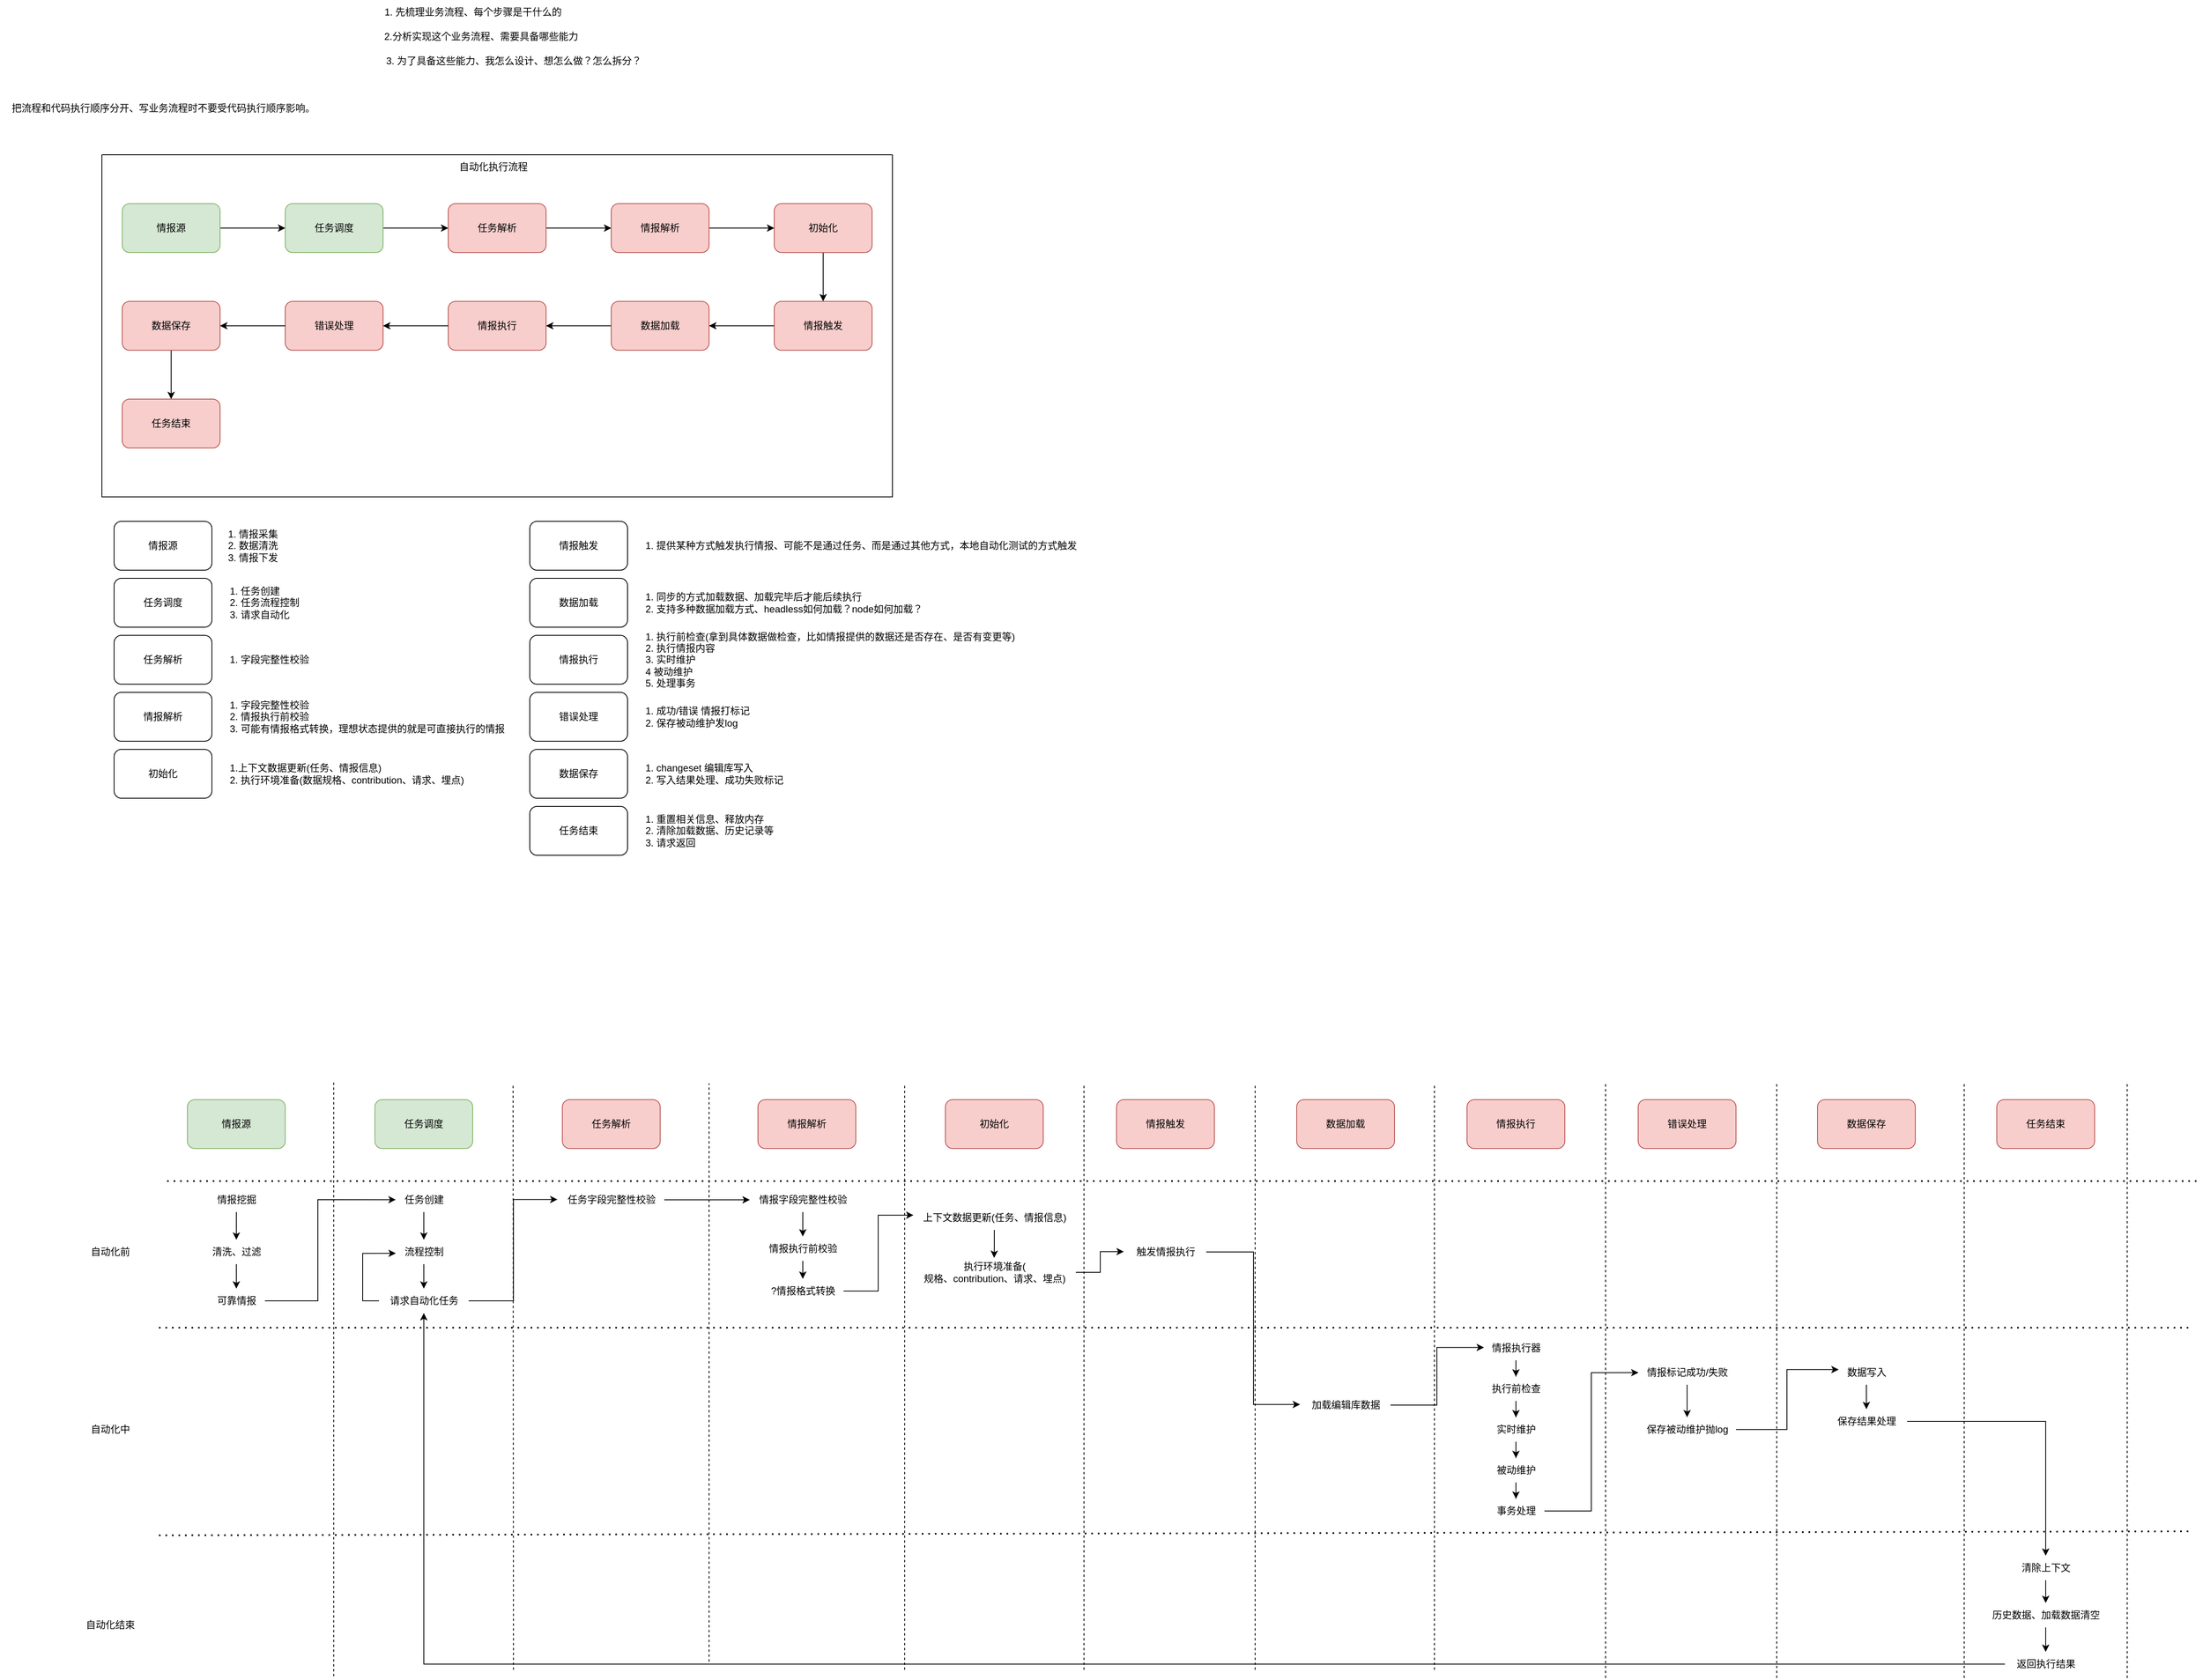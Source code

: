 <mxfile version="22.0.4" type="github">
  <diagram name="第 1 页" id="0fz7lVgja0e8gA1UaTwW">
    <mxGraphModel dx="2309" dy="1632" grid="1" gridSize="10" guides="1" tooltips="1" connect="1" arrows="1" fold="1" page="0" pageScale="1" pageWidth="1169" pageHeight="827" background="none" math="0" shadow="0">
      <root>
        <mxCell id="0" />
        <mxCell id="1" parent="0" />
        <mxCell id="rrPpUQ1Ko49chvr30mVs-29" value="" style="swimlane;startSize=0;" parent="1" vertex="1">
          <mxGeometry x="-285" y="-320" width="970" height="420" as="geometry" />
        </mxCell>
        <mxCell id="rrPpUQ1Ko49chvr30mVs-30" value="自动化执行流程" style="text;html=1;align=center;verticalAlign=middle;resizable=0;points=[];autosize=1;strokeColor=none;fillColor=none;" parent="rrPpUQ1Ko49chvr30mVs-29" vertex="1">
          <mxGeometry x="425" width="110" height="30" as="geometry" />
        </mxCell>
        <mxCell id="rrPpUQ1Ko49chvr30mVs-151" style="edgeStyle=orthogonalEdgeStyle;rounded=0;orthogonalLoop=1;jettySize=auto;html=1;entryX=0.5;entryY=0;entryDx=0;entryDy=0;" parent="rrPpUQ1Ko49chvr30mVs-29" source="rrPpUQ1Ko49chvr30mVs-23" target="rrPpUQ1Ko49chvr30mVs-25" edge="1">
          <mxGeometry relative="1" as="geometry" />
        </mxCell>
        <mxCell id="rrPpUQ1Ko49chvr30mVs-23" value="数据保存" style="rounded=1;whiteSpace=wrap;html=1;fillColor=#f8cecc;strokeColor=#b85450;" parent="rrPpUQ1Ko49chvr30mVs-29" vertex="1">
          <mxGeometry x="25" y="180" width="120" height="60" as="geometry" />
        </mxCell>
        <mxCell id="rrPpUQ1Ko49chvr30mVs-19" value="情报执行" style="rounded=1;whiteSpace=wrap;html=1;fillColor=#f8cecc;strokeColor=#b85450;" parent="rrPpUQ1Ko49chvr30mVs-29" vertex="1">
          <mxGeometry x="425" y="180" width="120" height="60" as="geometry" />
        </mxCell>
        <mxCell id="rrPpUQ1Ko49chvr30mVs-21" value="错误处理" style="rounded=1;whiteSpace=wrap;html=1;fillColor=#f8cecc;strokeColor=#b85450;" parent="rrPpUQ1Ko49chvr30mVs-29" vertex="1">
          <mxGeometry x="225" y="180" width="120" height="60" as="geometry" />
        </mxCell>
        <mxCell id="rrPpUQ1Ko49chvr30mVs-22" value="" style="edgeStyle=orthogonalEdgeStyle;rounded=0;orthogonalLoop=1;jettySize=auto;html=1;" parent="rrPpUQ1Ko49chvr30mVs-29" source="rrPpUQ1Ko49chvr30mVs-19" target="rrPpUQ1Ko49chvr30mVs-21" edge="1">
          <mxGeometry relative="1" as="geometry" />
        </mxCell>
        <mxCell id="rrPpUQ1Ko49chvr30mVs-24" value="" style="edgeStyle=orthogonalEdgeStyle;rounded=0;orthogonalLoop=1;jettySize=auto;html=1;" parent="rrPpUQ1Ko49chvr30mVs-29" source="rrPpUQ1Ko49chvr30mVs-21" target="rrPpUQ1Ko49chvr30mVs-23" edge="1">
          <mxGeometry relative="1" as="geometry" />
        </mxCell>
        <mxCell id="rrPpUQ1Ko49chvr30mVs-38" style="edgeStyle=orthogonalEdgeStyle;rounded=0;orthogonalLoop=1;jettySize=auto;html=1;" parent="rrPpUQ1Ko49chvr30mVs-29" source="rrPpUQ1Ko49chvr30mVs-36" target="rrPpUQ1Ko49chvr30mVs-19" edge="1">
          <mxGeometry relative="1" as="geometry" />
        </mxCell>
        <mxCell id="rrPpUQ1Ko49chvr30mVs-36" value="数据加载" style="rounded=1;whiteSpace=wrap;html=1;fillColor=#f8cecc;strokeColor=#b85450;" parent="rrPpUQ1Ko49chvr30mVs-29" vertex="1">
          <mxGeometry x="625" y="180" width="120" height="60" as="geometry" />
        </mxCell>
        <mxCell id="rrPpUQ1Ko49chvr30mVs-25" value="任务结束" style="rounded=1;whiteSpace=wrap;html=1;fillColor=#f8cecc;strokeColor=#b85450;" parent="rrPpUQ1Ko49chvr30mVs-29" vertex="1">
          <mxGeometry x="25" y="300" width="120" height="60" as="geometry" />
        </mxCell>
        <mxCell id="rrPpUQ1Ko49chvr30mVs-1" value="" style="endArrow=none;dashed=1;html=1;dashPattern=1 3;strokeWidth=2;rounded=0;" parent="1" edge="1">
          <mxGeometry width="50" height="50" relative="1" as="geometry">
            <mxPoint x="-205" y="940" as="sourcePoint" />
            <mxPoint x="2290" y="940" as="targetPoint" />
          </mxGeometry>
        </mxCell>
        <mxCell id="rrPpUQ1Ko49chvr30mVs-2" value="" style="endArrow=none;dashed=1;html=1;dashPattern=1 3;strokeWidth=2;rounded=0;" parent="1" edge="1">
          <mxGeometry width="50" height="50" relative="1" as="geometry">
            <mxPoint x="-215" y="1120" as="sourcePoint" />
            <mxPoint x="2280" y="1120" as="targetPoint" />
          </mxGeometry>
        </mxCell>
        <mxCell id="rrPpUQ1Ko49chvr30mVs-4" value="自动化前" style="text;html=1;align=center;verticalAlign=middle;resizable=0;points=[];autosize=1;strokeColor=none;fillColor=none;" parent="1" vertex="1">
          <mxGeometry x="-310" y="1012" width="70" height="30" as="geometry" />
        </mxCell>
        <mxCell id="rrPpUQ1Ko49chvr30mVs-5" value="自动化中" style="text;html=1;align=center;verticalAlign=middle;resizable=0;points=[];autosize=1;strokeColor=none;fillColor=none;" parent="1" vertex="1">
          <mxGeometry x="-310" y="1230" width="70" height="30" as="geometry" />
        </mxCell>
        <mxCell id="rrPpUQ1Ko49chvr30mVs-6" value="自动化结束" style="text;html=1;align=center;verticalAlign=middle;resizable=0;points=[];autosize=1;strokeColor=none;fillColor=none;" parent="1" vertex="1">
          <mxGeometry x="-315" y="1470" width="80" height="30" as="geometry" />
        </mxCell>
        <mxCell id="rrPpUQ1Ko49chvr30mVs-7" value="任务调度" style="rounded=1;whiteSpace=wrap;html=1;fillColor=#d5e8d4;strokeColor=#82b366;" parent="1" vertex="1">
          <mxGeometry x="50" y="840" width="120" height="60" as="geometry" />
        </mxCell>
        <mxCell id="rrPpUQ1Ko49chvr30mVs-10" value="" style="edgeStyle=orthogonalEdgeStyle;rounded=0;orthogonalLoop=1;jettySize=auto;html=1;" parent="1" source="rrPpUQ1Ko49chvr30mVs-8" target="rrPpUQ1Ko49chvr30mVs-9" edge="1">
          <mxGeometry relative="1" as="geometry" />
        </mxCell>
        <mxCell id="rrPpUQ1Ko49chvr30mVs-8" value="任务调度" style="rounded=1;whiteSpace=wrap;html=1;fillColor=#d5e8d4;strokeColor=#82b366;" parent="1" vertex="1">
          <mxGeometry x="-60" y="-260" width="120" height="60" as="geometry" />
        </mxCell>
        <mxCell id="rrPpUQ1Ko49chvr30mVs-14" value="" style="edgeStyle=orthogonalEdgeStyle;rounded=0;orthogonalLoop=1;jettySize=auto;html=1;" parent="1" source="rrPpUQ1Ko49chvr30mVs-9" target="rrPpUQ1Ko49chvr30mVs-13" edge="1">
          <mxGeometry relative="1" as="geometry" />
        </mxCell>
        <mxCell id="rrPpUQ1Ko49chvr30mVs-9" value="任务解析" style="rounded=1;whiteSpace=wrap;html=1;noLabel=0;fillColor=#f8cecc;strokeColor=#b85450;" parent="1" vertex="1">
          <mxGeometry x="140" y="-260" width="120" height="60" as="geometry" />
        </mxCell>
        <mxCell id="rrPpUQ1Ko49chvr30mVs-12" style="edgeStyle=orthogonalEdgeStyle;rounded=0;orthogonalLoop=1;jettySize=auto;html=1;" parent="1" source="rrPpUQ1Ko49chvr30mVs-11" target="rrPpUQ1Ko49chvr30mVs-8" edge="1">
          <mxGeometry relative="1" as="geometry" />
        </mxCell>
        <mxCell id="rrPpUQ1Ko49chvr30mVs-11" value="情报源" style="rounded=1;whiteSpace=wrap;html=1;fillColor=#d5e8d4;strokeColor=#82b366;" parent="1" vertex="1">
          <mxGeometry x="-260" y="-260" width="120" height="60" as="geometry" />
        </mxCell>
        <mxCell id="rrPpUQ1Ko49chvr30mVs-16" value="" style="edgeStyle=orthogonalEdgeStyle;rounded=0;orthogonalLoop=1;jettySize=auto;html=1;" parent="1" source="rrPpUQ1Ko49chvr30mVs-13" target="rrPpUQ1Ko49chvr30mVs-15" edge="1">
          <mxGeometry relative="1" as="geometry" />
        </mxCell>
        <mxCell id="rrPpUQ1Ko49chvr30mVs-13" value="情报解析" style="rounded=1;whiteSpace=wrap;html=1;fillColor=#f8cecc;strokeColor=#b85450;" parent="1" vertex="1">
          <mxGeometry x="340" y="-260" width="120" height="60" as="geometry" />
        </mxCell>
        <mxCell id="rrPpUQ1Ko49chvr30mVs-18" value="" style="edgeStyle=orthogonalEdgeStyle;rounded=0;orthogonalLoop=1;jettySize=auto;html=1;" parent="1" source="rrPpUQ1Ko49chvr30mVs-15" target="rrPpUQ1Ko49chvr30mVs-17" edge="1">
          <mxGeometry relative="1" as="geometry" />
        </mxCell>
        <mxCell id="rrPpUQ1Ko49chvr30mVs-15" value="初始化" style="rounded=1;whiteSpace=wrap;html=1;fillColor=#f8cecc;strokeColor=#b85450;" parent="1" vertex="1">
          <mxGeometry x="540" y="-260" width="120" height="60" as="geometry" />
        </mxCell>
        <mxCell id="rrPpUQ1Ko49chvr30mVs-37" style="edgeStyle=orthogonalEdgeStyle;rounded=0;orthogonalLoop=1;jettySize=auto;html=1;entryX=1;entryY=0.5;entryDx=0;entryDy=0;" parent="1" source="rrPpUQ1Ko49chvr30mVs-17" target="rrPpUQ1Ko49chvr30mVs-36" edge="1">
          <mxGeometry relative="1" as="geometry" />
        </mxCell>
        <mxCell id="rrPpUQ1Ko49chvr30mVs-17" value="情报触发" style="rounded=1;whiteSpace=wrap;html=1;fillColor=#f8cecc;strokeColor=#b85450;" parent="1" vertex="1">
          <mxGeometry x="540" y="-140" width="120" height="60" as="geometry" />
        </mxCell>
        <mxCell id="rrPpUQ1Ko49chvr30mVs-31" value="1. 先梳理业务流程、每个步骤是干什么的" style="text;html=1;align=center;verticalAlign=middle;resizable=0;points=[];autosize=1;strokeColor=none;fillColor=none;" parent="1" vertex="1">
          <mxGeometry x="50" y="-510" width="240" height="30" as="geometry" />
        </mxCell>
        <mxCell id="rrPpUQ1Ko49chvr30mVs-32" value="2.分析实现这个业务流程、需要具备哪些能力" style="text;html=1;align=center;verticalAlign=middle;resizable=0;points=[];autosize=1;strokeColor=none;fillColor=none;" parent="1" vertex="1">
          <mxGeometry x="50" y="-480" width="260" height="30" as="geometry" />
        </mxCell>
        <mxCell id="rrPpUQ1Ko49chvr30mVs-33" value="3. 为了具备这些能力、我怎么设计、想怎么做？怎么拆分？" style="text;html=1;align=center;verticalAlign=middle;resizable=0;points=[];autosize=1;strokeColor=none;fillColor=none;" parent="1" vertex="1">
          <mxGeometry x="50" y="-450" width="340" height="30" as="geometry" />
        </mxCell>
        <mxCell id="rrPpUQ1Ko49chvr30mVs-34" value="把流程和代码执行顺序分开、写业务流程时不要受代码执行顺序影响。" style="text;html=1;align=center;verticalAlign=middle;resizable=0;points=[];autosize=1;strokeColor=none;fillColor=none;" parent="1" vertex="1">
          <mxGeometry x="-410" y="-392" width="400" height="30" as="geometry" />
        </mxCell>
        <mxCell id="rrPpUQ1Ko49chvr30mVs-41" value="情报源" style="rounded=1;whiteSpace=wrap;html=1;" parent="1" vertex="1">
          <mxGeometry x="-270" y="130" width="120" height="60" as="geometry" />
        </mxCell>
        <mxCell id="rrPpUQ1Ko49chvr30mVs-42" value="1. 情报采集&lt;br&gt;&lt;div style=&quot;text-align: left;&quot;&gt;&lt;span style=&quot;background-color: initial;&quot;&gt;2. 数据清洗&lt;/span&gt;&lt;/div&gt;&lt;div style=&quot;text-align: left;&quot;&gt;&lt;span style=&quot;background-color: initial;&quot;&gt;3. 情报下发&lt;/span&gt;&lt;/div&gt;" style="text;html=1;align=center;verticalAlign=middle;resizable=0;points=[];autosize=1;strokeColor=none;fillColor=none;" parent="1" vertex="1">
          <mxGeometry x="-140" y="130" width="80" height="60" as="geometry" />
        </mxCell>
        <mxCell id="rrPpUQ1Ko49chvr30mVs-44" value="任务调度" style="rounded=1;whiteSpace=wrap;html=1;" parent="1" vertex="1">
          <mxGeometry x="-270" y="200" width="120" height="60" as="geometry" />
        </mxCell>
        <mxCell id="rrPpUQ1Ko49chvr30mVs-45" value="1. 任务创建&lt;br&gt;2. 任务流程控制&lt;br&gt;3. 请求自动化&amp;nbsp;" style="text;html=1;align=left;verticalAlign=middle;resizable=0;points=[];autosize=1;strokeColor=none;fillColor=none;" parent="1" vertex="1">
          <mxGeometry x="-130" y="200" width="110" height="60" as="geometry" />
        </mxCell>
        <mxCell id="rrPpUQ1Ko49chvr30mVs-46" value="任务解析" style="rounded=1;whiteSpace=wrap;html=1;" parent="1" vertex="1">
          <mxGeometry x="-270" y="270" width="120" height="60" as="geometry" />
        </mxCell>
        <mxCell id="rrPpUQ1Ko49chvr30mVs-47" value="1. 字段完整性校验" style="text;html=1;align=left;verticalAlign=middle;resizable=0;points=[];autosize=1;strokeColor=none;fillColor=none;" parent="1" vertex="1">
          <mxGeometry x="-130" y="285" width="120" height="30" as="geometry" />
        </mxCell>
        <mxCell id="rrPpUQ1Ko49chvr30mVs-48" value="情报解析" style="rounded=1;whiteSpace=wrap;html=1;" parent="1" vertex="1">
          <mxGeometry x="-270" y="340" width="120" height="60" as="geometry" />
        </mxCell>
        <mxCell id="rrPpUQ1Ko49chvr30mVs-49" value="1. 字段完整性校验&lt;br&gt;2. 情报执行前校验&lt;br&gt;3. 可能有情报格式转换，理想状态提供的就是可直接执行的情报" style="text;html=1;align=left;verticalAlign=middle;resizable=0;points=[];autosize=1;strokeColor=none;fillColor=none;" parent="1" vertex="1">
          <mxGeometry x="-130" y="340" width="360" height="60" as="geometry" />
        </mxCell>
        <mxCell id="rrPpUQ1Ko49chvr30mVs-50" value="初始化" style="rounded=1;whiteSpace=wrap;html=1;" parent="1" vertex="1">
          <mxGeometry x="-270" y="410" width="120" height="60" as="geometry" />
        </mxCell>
        <mxCell id="rrPpUQ1Ko49chvr30mVs-51" value="1.上下文数据更新(任务、情报信息)&lt;br&gt;2. 执行环境准备(数据规格、contribution、请求、埋点)" style="text;html=1;align=left;verticalAlign=middle;resizable=0;points=[];autosize=1;strokeColor=none;fillColor=none;" parent="1" vertex="1">
          <mxGeometry x="-130" y="420" width="310" height="40" as="geometry" />
        </mxCell>
        <mxCell id="rrPpUQ1Ko49chvr30mVs-52" value="情报触发" style="rounded=1;whiteSpace=wrap;html=1;" parent="1" vertex="1">
          <mxGeometry x="240" y="130" width="120" height="60" as="geometry" />
        </mxCell>
        <mxCell id="rrPpUQ1Ko49chvr30mVs-53" value="1. 提供某种方式触发执行情报、可能不是通过任务、而是通过其他方式，本地自动化测试的方式触发" style="text;html=1;align=left;verticalAlign=middle;resizable=0;points=[];autosize=1;strokeColor=none;fillColor=none;" parent="1" vertex="1">
          <mxGeometry x="380" y="145" width="550" height="30" as="geometry" />
        </mxCell>
        <mxCell id="rrPpUQ1Ko49chvr30mVs-54" value="数据加载" style="rounded=1;whiteSpace=wrap;html=1;" parent="1" vertex="1">
          <mxGeometry x="240" y="200" width="120" height="60" as="geometry" />
        </mxCell>
        <mxCell id="rrPpUQ1Ko49chvr30mVs-55" value="1. 同步的方式加载数据、加载完毕后才能后续执行&lt;br&gt;2. 支持多种数据加载方式、headless如何加载？node如何加载？" style="text;html=1;align=left;verticalAlign=middle;resizable=0;points=[];autosize=1;strokeColor=none;fillColor=none;" parent="1" vertex="1">
          <mxGeometry x="380" y="210" width="360" height="40" as="geometry" />
        </mxCell>
        <mxCell id="rrPpUQ1Ko49chvr30mVs-56" value="情报执行" style="rounded=1;whiteSpace=wrap;html=1;" parent="1" vertex="1">
          <mxGeometry x="240" y="270" width="120" height="60" as="geometry" />
        </mxCell>
        <mxCell id="rrPpUQ1Ko49chvr30mVs-57" value="1. 执行前检查(拿到具体数据做检查，比如情报提供的数据还是否存在、是否有变更等)&lt;br&gt;2. 执行情报内容&lt;br&gt;3. 实时维护&lt;br&gt;4 被动维护&lt;br&gt;5. 处理事务" style="text;html=1;align=left;verticalAlign=middle;resizable=0;points=[];autosize=1;strokeColor=none;fillColor=none;" parent="1" vertex="1">
          <mxGeometry x="380" y="255" width="480" height="90" as="geometry" />
        </mxCell>
        <mxCell id="rrPpUQ1Ko49chvr30mVs-58" value="错误处理" style="rounded=1;whiteSpace=wrap;html=1;" parent="1" vertex="1">
          <mxGeometry x="240" y="340" width="120" height="60" as="geometry" />
        </mxCell>
        <mxCell id="rrPpUQ1Ko49chvr30mVs-59" value="1. 成功/错误 情报打标记&lt;br&gt;2. 保存被动维护发log" style="text;html=1;align=left;verticalAlign=middle;resizable=0;points=[];autosize=1;strokeColor=none;fillColor=none;" parent="1" vertex="1">
          <mxGeometry x="380" y="350" width="150" height="40" as="geometry" />
        </mxCell>
        <mxCell id="rrPpUQ1Ko49chvr30mVs-60" value="数据保存" style="rounded=1;whiteSpace=wrap;html=1;" parent="1" vertex="1">
          <mxGeometry x="240" y="410" width="120" height="60" as="geometry" />
        </mxCell>
        <mxCell id="rrPpUQ1Ko49chvr30mVs-61" value="1. changeset 编辑库写入&lt;br&gt;2. 写入结果处理、成功失败标记" style="text;html=1;align=left;verticalAlign=middle;resizable=0;points=[];autosize=1;strokeColor=none;fillColor=none;" parent="1" vertex="1">
          <mxGeometry x="380" y="420" width="190" height="40" as="geometry" />
        </mxCell>
        <mxCell id="rrPpUQ1Ko49chvr30mVs-62" value="任务结束" style="rounded=1;whiteSpace=wrap;html=1;" parent="1" vertex="1">
          <mxGeometry x="240" y="480" width="120" height="60" as="geometry" />
        </mxCell>
        <mxCell id="rrPpUQ1Ko49chvr30mVs-63" value="1. 重置相关信息、释放内存&lt;br&gt;2. 清除加载数据、历史记录等&lt;br&gt;3. 请求返回" style="text;html=1;align=left;verticalAlign=middle;resizable=0;points=[];autosize=1;strokeColor=none;fillColor=none;" parent="1" vertex="1">
          <mxGeometry x="380" y="480" width="180" height="60" as="geometry" />
        </mxCell>
        <mxCell id="rrPpUQ1Ko49chvr30mVs-64" value="情报源" style="rounded=1;whiteSpace=wrap;html=1;fillColor=#d5e8d4;strokeColor=#82b366;" parent="1" vertex="1">
          <mxGeometry x="-180" y="840" width="120" height="60" as="geometry" />
        </mxCell>
        <mxCell id="rrPpUQ1Ko49chvr30mVs-65" value="任务解析" style="rounded=1;whiteSpace=wrap;html=1;fillColor=#f8cecc;strokeColor=#b85450;" parent="1" vertex="1">
          <mxGeometry x="280" y="840" width="120" height="60" as="geometry" />
        </mxCell>
        <mxCell id="rrPpUQ1Ko49chvr30mVs-66" value="" style="endArrow=none;dashed=1;html=1;rounded=0;" parent="1" edge="1">
          <mxGeometry width="50" height="50" relative="1" as="geometry">
            <mxPoint x="-0.56" y="1548" as="sourcePoint" />
            <mxPoint x="-0.56" y="818" as="targetPoint" />
          </mxGeometry>
        </mxCell>
        <mxCell id="rrPpUQ1Ko49chvr30mVs-67" value="" style="endArrow=none;dashed=1;html=1;rounded=0;" parent="1" edge="1">
          <mxGeometry width="50" height="50" relative="1" as="geometry">
            <mxPoint x="220" y="1540" as="sourcePoint" />
            <mxPoint x="219.52" y="820" as="targetPoint" />
          </mxGeometry>
        </mxCell>
        <mxCell id="rrPpUQ1Ko49chvr30mVs-68" value="" style="endArrow=none;dashed=1;html=1;rounded=0;" parent="1" edge="1">
          <mxGeometry width="50" height="50" relative="1" as="geometry">
            <mxPoint x="460" y="1530" as="sourcePoint" />
            <mxPoint x="460" y="820" as="targetPoint" />
          </mxGeometry>
        </mxCell>
        <mxCell id="rrPpUQ1Ko49chvr30mVs-76" style="edgeStyle=orthogonalEdgeStyle;rounded=0;orthogonalLoop=1;jettySize=auto;html=1;" parent="1" source="rrPpUQ1Ko49chvr30mVs-69" target="rrPpUQ1Ko49chvr30mVs-70" edge="1">
          <mxGeometry relative="1" as="geometry" />
        </mxCell>
        <mxCell id="rrPpUQ1Ko49chvr30mVs-69" value="情报挖掘" style="text;html=1;align=center;verticalAlign=middle;resizable=0;points=[];autosize=1;strokeColor=none;fillColor=none;" parent="1" vertex="1">
          <mxGeometry x="-155" y="948" width="70" height="30" as="geometry" />
        </mxCell>
        <mxCell id="rrPpUQ1Ko49chvr30mVs-73" value="" style="edgeStyle=orthogonalEdgeStyle;rounded=0;orthogonalLoop=1;jettySize=auto;html=1;" parent="1" source="rrPpUQ1Ko49chvr30mVs-70" target="rrPpUQ1Ko49chvr30mVs-72" edge="1">
          <mxGeometry relative="1" as="geometry" />
        </mxCell>
        <mxCell id="rrPpUQ1Ko49chvr30mVs-70" value="清洗、过滤" style="text;html=1;align=center;verticalAlign=middle;resizable=0;points=[];autosize=1;strokeColor=none;fillColor=none;" parent="1" vertex="1">
          <mxGeometry x="-160" y="1012" width="80" height="30" as="geometry" />
        </mxCell>
        <mxCell id="rrPpUQ1Ko49chvr30mVs-77" style="edgeStyle=orthogonalEdgeStyle;rounded=0;orthogonalLoop=1;jettySize=auto;html=1;entryX=0.008;entryY=0.494;entryDx=0;entryDy=0;entryPerimeter=0;" parent="1" source="rrPpUQ1Ko49chvr30mVs-72" target="rrPpUQ1Ko49chvr30mVs-78" edge="1">
          <mxGeometry relative="1" as="geometry">
            <mxPoint x="40" y="970" as="targetPoint" />
            <Array as="points">
              <mxPoint x="-20" y="1087" />
              <mxPoint x="-20" y="963" />
            </Array>
          </mxGeometry>
        </mxCell>
        <mxCell id="rrPpUQ1Ko49chvr30mVs-72" value="可靠情报" style="text;html=1;align=center;verticalAlign=middle;resizable=0;points=[];autosize=1;strokeColor=none;fillColor=none;" parent="1" vertex="1">
          <mxGeometry x="-155" y="1072" width="70" height="30" as="geometry" />
        </mxCell>
        <mxCell id="rrPpUQ1Ko49chvr30mVs-81" value="" style="edgeStyle=orthogonalEdgeStyle;rounded=0;orthogonalLoop=1;jettySize=auto;html=1;" parent="1" source="rrPpUQ1Ko49chvr30mVs-78" target="rrPpUQ1Ko49chvr30mVs-80" edge="1">
          <mxGeometry relative="1" as="geometry" />
        </mxCell>
        <mxCell id="rrPpUQ1Ko49chvr30mVs-78" value="任务创建" style="text;html=1;align=center;verticalAlign=middle;resizable=0;points=[];autosize=1;strokeColor=none;fillColor=none;" parent="1" vertex="1">
          <mxGeometry x="75" y="948" width="70" height="30" as="geometry" />
        </mxCell>
        <mxCell id="rrPpUQ1Ko49chvr30mVs-83" value="" style="edgeStyle=orthogonalEdgeStyle;rounded=0;orthogonalLoop=1;jettySize=auto;html=1;" parent="1" source="rrPpUQ1Ko49chvr30mVs-80" target="rrPpUQ1Ko49chvr30mVs-82" edge="1">
          <mxGeometry relative="1" as="geometry" />
        </mxCell>
        <mxCell id="rrPpUQ1Ko49chvr30mVs-80" value="流程控制" style="text;html=1;align=center;verticalAlign=middle;resizable=0;points=[];autosize=1;strokeColor=none;fillColor=none;" parent="1" vertex="1">
          <mxGeometry x="75" y="1012" width="70" height="30" as="geometry" />
        </mxCell>
        <mxCell id="rrPpUQ1Ko49chvr30mVs-82" value="请求自动化任务" style="text;html=1;align=center;verticalAlign=middle;resizable=0;points=[];autosize=1;strokeColor=none;fillColor=none;" parent="1" vertex="1">
          <mxGeometry x="55" y="1072" width="110" height="30" as="geometry" />
        </mxCell>
        <mxCell id="rrPpUQ1Ko49chvr30mVs-89" style="edgeStyle=orthogonalEdgeStyle;rounded=0;orthogonalLoop=1;jettySize=auto;html=1;" parent="1" source="rrPpUQ1Ko49chvr30mVs-84" target="rrPpUQ1Ko49chvr30mVs-87" edge="1">
          <mxGeometry relative="1" as="geometry" />
        </mxCell>
        <mxCell id="rrPpUQ1Ko49chvr30mVs-84" value="任务字段完整性校验" style="text;html=1;align=center;verticalAlign=middle;resizable=0;points=[];autosize=1;strokeColor=none;fillColor=none;" parent="1" vertex="1">
          <mxGeometry x="275" y="948" width="130" height="30" as="geometry" />
        </mxCell>
        <mxCell id="rrPpUQ1Ko49chvr30mVs-85" value="情报解析" style="rounded=1;whiteSpace=wrap;html=1;fillColor=#f8cecc;strokeColor=#b85450;" parent="1" vertex="1">
          <mxGeometry x="520" y="840" width="120" height="60" as="geometry" />
        </mxCell>
        <mxCell id="rrPpUQ1Ko49chvr30mVs-86" value="" style="endArrow=none;dashed=1;html=1;rounded=0;" parent="1" edge="1">
          <mxGeometry width="50" height="50" relative="1" as="geometry">
            <mxPoint x="700" y="1540" as="sourcePoint" />
            <mxPoint x="700" y="820" as="targetPoint" />
          </mxGeometry>
        </mxCell>
        <mxCell id="rrPpUQ1Ko49chvr30mVs-93" style="edgeStyle=orthogonalEdgeStyle;rounded=0;orthogonalLoop=1;jettySize=auto;html=1;" parent="1" source="rrPpUQ1Ko49chvr30mVs-87" target="rrPpUQ1Ko49chvr30mVs-91" edge="1">
          <mxGeometry relative="1" as="geometry" />
        </mxCell>
        <mxCell id="rrPpUQ1Ko49chvr30mVs-87" value="情报字段完整性校验" style="text;html=1;align=center;verticalAlign=middle;resizable=0;points=[];autosize=1;strokeColor=none;fillColor=none;" parent="1" vertex="1">
          <mxGeometry x="510" y="948" width="130" height="30" as="geometry" />
        </mxCell>
        <mxCell id="rrPpUQ1Ko49chvr30mVs-88" style="edgeStyle=orthogonalEdgeStyle;rounded=0;orthogonalLoop=1;jettySize=auto;html=1;entryX=-0.008;entryY=0.487;entryDx=0;entryDy=0;entryPerimeter=0;" parent="1" source="rrPpUQ1Ko49chvr30mVs-82" target="rrPpUQ1Ko49chvr30mVs-84" edge="1">
          <mxGeometry relative="1" as="geometry" />
        </mxCell>
        <mxCell id="rrPpUQ1Ko49chvr30mVs-94" style="edgeStyle=orthogonalEdgeStyle;rounded=0;orthogonalLoop=1;jettySize=auto;html=1;" parent="1" source="rrPpUQ1Ko49chvr30mVs-91" target="rrPpUQ1Ko49chvr30mVs-92" edge="1">
          <mxGeometry relative="1" as="geometry" />
        </mxCell>
        <mxCell id="rrPpUQ1Ko49chvr30mVs-91" value="情报执行前校验" style="text;html=1;align=center;verticalAlign=middle;resizable=0;points=[];autosize=1;strokeColor=none;fillColor=none;" parent="1" vertex="1">
          <mxGeometry x="520" y="1008" width="110" height="30" as="geometry" />
        </mxCell>
        <mxCell id="rrPpUQ1Ko49chvr30mVs-92" value="?情报格式转换" style="text;html=1;align=center;verticalAlign=middle;resizable=0;points=[];autosize=1;strokeColor=none;fillColor=none;" parent="1" vertex="1">
          <mxGeometry x="525" y="1060" width="100" height="30" as="geometry" />
        </mxCell>
        <mxCell id="rrPpUQ1Ko49chvr30mVs-95" value="初始化" style="rounded=1;whiteSpace=wrap;html=1;fillColor=#f8cecc;strokeColor=#b85450;" parent="1" vertex="1">
          <mxGeometry x="750" y="840" width="120" height="60" as="geometry" />
        </mxCell>
        <mxCell id="rrPpUQ1Ko49chvr30mVs-96" value="" style="endArrow=none;dashed=1;html=1;rounded=0;" parent="1" edge="1">
          <mxGeometry width="50" height="50" relative="1" as="geometry">
            <mxPoint x="920" y="1540" as="sourcePoint" />
            <mxPoint x="920" y="820" as="targetPoint" />
          </mxGeometry>
        </mxCell>
        <mxCell id="rrPpUQ1Ko49chvr30mVs-97" value="上下文数据更新(任务、情报信息)" style="text;html=1;align=center;verticalAlign=middle;resizable=0;points=[];autosize=1;strokeColor=none;fillColor=none;" parent="1" vertex="1">
          <mxGeometry x="710" y="970" width="200" height="30" as="geometry" />
        </mxCell>
        <mxCell id="rrPpUQ1Ko49chvr30mVs-98" value="执行环境准备(&lt;br&gt;规格、contribution、请求、埋点)" style="text;html=1;align=center;verticalAlign=middle;resizable=0;points=[];autosize=1;strokeColor=none;fillColor=none;" parent="1" vertex="1">
          <mxGeometry x="710" y="1032" width="200" height="40" as="geometry" />
        </mxCell>
        <mxCell id="rrPpUQ1Ko49chvr30mVs-100" value="情报触发" style="rounded=1;whiteSpace=wrap;html=1;fillColor=#f8cecc;strokeColor=#b85450;" parent="1" vertex="1">
          <mxGeometry x="960" y="840" width="120" height="60" as="geometry" />
        </mxCell>
        <mxCell id="rrPpUQ1Ko49chvr30mVs-101" style="edgeStyle=orthogonalEdgeStyle;rounded=0;orthogonalLoop=1;jettySize=auto;html=1;entryX=0.004;entryY=0.395;entryDx=0;entryDy=0;entryPerimeter=0;" parent="1" source="rrPpUQ1Ko49chvr30mVs-92" target="rrPpUQ1Ko49chvr30mVs-97" edge="1">
          <mxGeometry relative="1" as="geometry" />
        </mxCell>
        <mxCell id="rrPpUQ1Ko49chvr30mVs-102" style="edgeStyle=orthogonalEdgeStyle;rounded=0;orthogonalLoop=1;jettySize=auto;html=1;entryX=0.499;entryY=0.056;entryDx=0;entryDy=0;entryPerimeter=0;" parent="1" source="rrPpUQ1Ko49chvr30mVs-97" target="rrPpUQ1Ko49chvr30mVs-98" edge="1">
          <mxGeometry relative="1" as="geometry" />
        </mxCell>
        <mxCell id="rrPpUQ1Ko49chvr30mVs-103" value="触发情报执行" style="text;html=1;align=center;verticalAlign=middle;resizable=0;points=[];autosize=1;strokeColor=none;fillColor=none;" parent="1" vertex="1">
          <mxGeometry x="970" y="1012" width="100" height="30" as="geometry" />
        </mxCell>
        <mxCell id="rrPpUQ1Ko49chvr30mVs-104" value="" style="endArrow=none;dashed=1;html=1;rounded=0;" parent="1" edge="1">
          <mxGeometry width="50" height="50" relative="1" as="geometry">
            <mxPoint x="1130" y="1540" as="sourcePoint" />
            <mxPoint x="1130" y="820" as="targetPoint" />
          </mxGeometry>
        </mxCell>
        <mxCell id="rrPpUQ1Ko49chvr30mVs-105" value="数据加载" style="rounded=1;whiteSpace=wrap;html=1;fillColor=#f8cecc;strokeColor=#b85450;" parent="1" vertex="1">
          <mxGeometry x="1181" y="840" width="120" height="60" as="geometry" />
        </mxCell>
        <mxCell id="rrPpUQ1Ko49chvr30mVs-106" style="edgeStyle=orthogonalEdgeStyle;rounded=0;orthogonalLoop=1;jettySize=auto;html=1;entryX=-0.011;entryY=0.487;entryDx=0;entryDy=0;entryPerimeter=0;" parent="1" source="rrPpUQ1Ko49chvr30mVs-98" target="rrPpUQ1Ko49chvr30mVs-103" edge="1">
          <mxGeometry relative="1" as="geometry" />
        </mxCell>
        <mxCell id="rrPpUQ1Ko49chvr30mVs-107" value="加载编辑库数据" style="text;html=1;align=center;verticalAlign=middle;resizable=0;points=[];autosize=1;strokeColor=none;fillColor=none;" parent="1" vertex="1">
          <mxGeometry x="1186" y="1200" width="110" height="30" as="geometry" />
        </mxCell>
        <mxCell id="rrPpUQ1Ko49chvr30mVs-109" value="" style="endArrow=none;dashed=1;html=1;rounded=0;" parent="1" edge="1">
          <mxGeometry width="50" height="50" relative="1" as="geometry">
            <mxPoint x="1350" y="1540" as="sourcePoint" />
            <mxPoint x="1350" y="820" as="targetPoint" />
          </mxGeometry>
        </mxCell>
        <mxCell id="rrPpUQ1Ko49chvr30mVs-110" value="情报执行" style="rounded=1;whiteSpace=wrap;html=1;fillColor=#f8cecc;strokeColor=#b85450;" parent="1" vertex="1">
          <mxGeometry x="1390" y="840" width="120" height="60" as="geometry" />
        </mxCell>
        <mxCell id="rrPpUQ1Ko49chvr30mVs-148" style="edgeStyle=orthogonalEdgeStyle;rounded=0;orthogonalLoop=1;jettySize=auto;html=1;" parent="1" source="rrPpUQ1Ko49chvr30mVs-111" target="rrPpUQ1Ko49chvr30mVs-146" edge="1">
          <mxGeometry relative="1" as="geometry" />
        </mxCell>
        <mxCell id="rrPpUQ1Ko49chvr30mVs-111" value="情报执行器" style="text;html=1;align=center;verticalAlign=middle;resizable=0;points=[];autosize=1;strokeColor=none;fillColor=none;" parent="1" vertex="1">
          <mxGeometry x="1410" y="1130" width="80" height="30" as="geometry" />
        </mxCell>
        <mxCell id="rrPpUQ1Ko49chvr30mVs-119" style="edgeStyle=orthogonalEdgeStyle;rounded=0;orthogonalLoop=1;jettySize=auto;html=1;" parent="1" source="rrPpUQ1Ko49chvr30mVs-112" target="rrPpUQ1Ko49chvr30mVs-113" edge="1">
          <mxGeometry relative="1" as="geometry" />
        </mxCell>
        <mxCell id="rrPpUQ1Ko49chvr30mVs-112" value="实时维护" style="text;html=1;align=center;verticalAlign=middle;resizable=0;points=[];autosize=1;strokeColor=none;fillColor=none;" parent="1" vertex="1">
          <mxGeometry x="1415" y="1230" width="70" height="30" as="geometry" />
        </mxCell>
        <mxCell id="rrPpUQ1Ko49chvr30mVs-121" style="edgeStyle=orthogonalEdgeStyle;rounded=0;orthogonalLoop=1;jettySize=auto;html=1;" parent="1" source="rrPpUQ1Ko49chvr30mVs-113" target="rrPpUQ1Ko49chvr30mVs-114" edge="1">
          <mxGeometry relative="1" as="geometry" />
        </mxCell>
        <mxCell id="rrPpUQ1Ko49chvr30mVs-113" value="被动维护" style="text;html=1;align=center;verticalAlign=middle;resizable=0;points=[];autosize=1;strokeColor=none;fillColor=none;" parent="1" vertex="1">
          <mxGeometry x="1415" y="1280" width="70" height="30" as="geometry" />
        </mxCell>
        <mxCell id="rrPpUQ1Ko49chvr30mVs-115" value="" style="endArrow=none;dashed=1;html=1;rounded=0;" parent="1" edge="1">
          <mxGeometry width="50" height="50" relative="1" as="geometry">
            <mxPoint x="1560" y="1550" as="sourcePoint" />
            <mxPoint x="1560" y="820" as="targetPoint" />
          </mxGeometry>
        </mxCell>
        <mxCell id="rrPpUQ1Ko49chvr30mVs-116" style="edgeStyle=orthogonalEdgeStyle;rounded=0;orthogonalLoop=1;jettySize=auto;html=1;entryX=-0.008;entryY=0.475;entryDx=0;entryDy=0;entryPerimeter=0;" parent="1" source="rrPpUQ1Ko49chvr30mVs-103" target="rrPpUQ1Ko49chvr30mVs-107" edge="1">
          <mxGeometry relative="1" as="geometry" />
        </mxCell>
        <mxCell id="rrPpUQ1Ko49chvr30mVs-117" style="edgeStyle=orthogonalEdgeStyle;rounded=0;orthogonalLoop=1;jettySize=auto;html=1;entryX=0.01;entryY=0.476;entryDx=0;entryDy=0;entryPerimeter=0;" parent="1" source="rrPpUQ1Ko49chvr30mVs-107" target="rrPpUQ1Ko49chvr30mVs-111" edge="1">
          <mxGeometry relative="1" as="geometry" />
        </mxCell>
        <mxCell id="rrPpUQ1Ko49chvr30mVs-122" value="" style="endArrow=none;dashed=1;html=1;dashPattern=1 3;strokeWidth=2;rounded=0;" parent="1" edge="1">
          <mxGeometry width="50" height="50" relative="1" as="geometry">
            <mxPoint x="-215" y="1374.89" as="sourcePoint" />
            <mxPoint x="2280" y="1370" as="targetPoint" />
          </mxGeometry>
        </mxCell>
        <mxCell id="rrPpUQ1Ko49chvr30mVs-114" value="事务处理" style="text;html=1;align=center;verticalAlign=middle;resizable=0;points=[];autosize=1;strokeColor=none;fillColor=none;" parent="1" vertex="1">
          <mxGeometry x="1415" y="1330" width="70" height="30" as="geometry" />
        </mxCell>
        <mxCell id="rrPpUQ1Ko49chvr30mVs-123" value="错误处理" style="rounded=1;whiteSpace=wrap;html=1;fillColor=#f8cecc;strokeColor=#b85450;" parent="1" vertex="1">
          <mxGeometry x="1600" y="840" width="120" height="60" as="geometry" />
        </mxCell>
        <mxCell id="rrPpUQ1Ko49chvr30mVs-127" style="edgeStyle=orthogonalEdgeStyle;rounded=0;orthogonalLoop=1;jettySize=auto;html=1;" parent="1" source="rrPpUQ1Ko49chvr30mVs-124" target="rrPpUQ1Ko49chvr30mVs-125" edge="1">
          <mxGeometry relative="1" as="geometry" />
        </mxCell>
        <mxCell id="rrPpUQ1Ko49chvr30mVs-124" value="情报标记成功/失败" style="text;html=1;align=center;verticalAlign=middle;resizable=0;points=[];autosize=1;strokeColor=none;fillColor=none;" parent="1" vertex="1">
          <mxGeometry x="1600" y="1160" width="120" height="30" as="geometry" />
        </mxCell>
        <mxCell id="rrPpUQ1Ko49chvr30mVs-125" value="保存被动维护抛log" style="text;html=1;align=center;verticalAlign=middle;resizable=0;points=[];autosize=1;strokeColor=none;fillColor=none;" parent="1" vertex="1">
          <mxGeometry x="1600" y="1230" width="120" height="30" as="geometry" />
        </mxCell>
        <mxCell id="rrPpUQ1Ko49chvr30mVs-126" style="edgeStyle=orthogonalEdgeStyle;rounded=0;orthogonalLoop=1;jettySize=auto;html=1;entryX=0.003;entryY=0.506;entryDx=0;entryDy=0;entryPerimeter=0;" parent="1" source="rrPpUQ1Ko49chvr30mVs-114" target="rrPpUQ1Ko49chvr30mVs-124" edge="1">
          <mxGeometry relative="1" as="geometry" />
        </mxCell>
        <mxCell id="rrPpUQ1Ko49chvr30mVs-128" value="" style="endArrow=none;dashed=1;html=1;rounded=0;" parent="1" edge="1">
          <mxGeometry width="50" height="50" relative="1" as="geometry">
            <mxPoint x="1770" y="1550" as="sourcePoint" />
            <mxPoint x="1770" y="820" as="targetPoint" />
          </mxGeometry>
        </mxCell>
        <mxCell id="rrPpUQ1Ko49chvr30mVs-129" value="数据保存" style="rounded=1;whiteSpace=wrap;html=1;fillColor=#f8cecc;strokeColor=#b85450;" parent="1" vertex="1">
          <mxGeometry x="1820" y="840" width="120" height="60" as="geometry" />
        </mxCell>
        <mxCell id="rrPpUQ1Ko49chvr30mVs-140" style="edgeStyle=orthogonalEdgeStyle;rounded=0;orthogonalLoop=1;jettySize=auto;html=1;" parent="1" source="rrPpUQ1Ko49chvr30mVs-130" target="rrPpUQ1Ko49chvr30mVs-131" edge="1">
          <mxGeometry relative="1" as="geometry" />
        </mxCell>
        <mxCell id="rrPpUQ1Ko49chvr30mVs-130" value="数据写入" style="text;html=1;align=center;verticalAlign=middle;resizable=0;points=[];autosize=1;strokeColor=none;fillColor=none;" parent="1" vertex="1">
          <mxGeometry x="1845" y="1160" width="70" height="30" as="geometry" />
        </mxCell>
        <mxCell id="rrPpUQ1Ko49chvr30mVs-141" style="edgeStyle=orthogonalEdgeStyle;rounded=0;orthogonalLoop=1;jettySize=auto;html=1;" parent="1" source="rrPpUQ1Ko49chvr30mVs-131" target="rrPpUQ1Ko49chvr30mVs-135" edge="1">
          <mxGeometry relative="1" as="geometry" />
        </mxCell>
        <mxCell id="rrPpUQ1Ko49chvr30mVs-131" value="保存结果处理" style="text;html=1;align=center;verticalAlign=middle;resizable=0;points=[];autosize=1;strokeColor=none;fillColor=none;" parent="1" vertex="1">
          <mxGeometry x="1830" y="1220" width="100" height="30" as="geometry" />
        </mxCell>
        <mxCell id="rrPpUQ1Ko49chvr30mVs-132" value="" style="endArrow=none;dashed=1;html=1;rounded=0;" parent="1" edge="1">
          <mxGeometry width="50" height="50" relative="1" as="geometry">
            <mxPoint x="2000" y="1550" as="sourcePoint" />
            <mxPoint x="2000" y="820" as="targetPoint" />
          </mxGeometry>
        </mxCell>
        <mxCell id="rrPpUQ1Ko49chvr30mVs-133" value="任务结束" style="rounded=1;whiteSpace=wrap;html=1;fillColor=#f8cecc;strokeColor=#b85450;" parent="1" vertex="1">
          <mxGeometry x="2040" y="840" width="120" height="60" as="geometry" />
        </mxCell>
        <mxCell id="rrPpUQ1Ko49chvr30mVs-134" value="" style="endArrow=none;dashed=1;html=1;rounded=0;" parent="1" edge="1">
          <mxGeometry width="50" height="50" relative="1" as="geometry">
            <mxPoint x="2200" y="1550" as="sourcePoint" />
            <mxPoint x="2200" y="820" as="targetPoint" />
          </mxGeometry>
        </mxCell>
        <mxCell id="rrPpUQ1Ko49chvr30mVs-142" style="edgeStyle=orthogonalEdgeStyle;rounded=0;orthogonalLoop=1;jettySize=auto;html=1;" parent="1" source="rrPpUQ1Ko49chvr30mVs-135" target="rrPpUQ1Ko49chvr30mVs-136" edge="1">
          <mxGeometry relative="1" as="geometry" />
        </mxCell>
        <mxCell id="rrPpUQ1Ko49chvr30mVs-135" value="清除上下文" style="text;html=1;align=center;verticalAlign=middle;resizable=0;points=[];autosize=1;strokeColor=none;fillColor=none;" parent="1" vertex="1">
          <mxGeometry x="2060" y="1400" width="80" height="30" as="geometry" />
        </mxCell>
        <mxCell id="rrPpUQ1Ko49chvr30mVs-143" style="edgeStyle=orthogonalEdgeStyle;rounded=0;orthogonalLoop=1;jettySize=auto;html=1;" parent="1" source="rrPpUQ1Ko49chvr30mVs-136" target="rrPpUQ1Ko49chvr30mVs-137" edge="1">
          <mxGeometry relative="1" as="geometry" />
        </mxCell>
        <mxCell id="rrPpUQ1Ko49chvr30mVs-136" value="历史数据、加载数据清空" style="text;html=1;align=center;verticalAlign=middle;resizable=0;points=[];autosize=1;strokeColor=none;fillColor=none;" parent="1" vertex="1">
          <mxGeometry x="2020" y="1458" width="160" height="30" as="geometry" />
        </mxCell>
        <mxCell id="rrPpUQ1Ko49chvr30mVs-144" style="edgeStyle=orthogonalEdgeStyle;rounded=0;orthogonalLoop=1;jettySize=auto;html=1;" parent="1" source="rrPpUQ1Ko49chvr30mVs-137" target="rrPpUQ1Ko49chvr30mVs-82" edge="1">
          <mxGeometry relative="1" as="geometry">
            <mxPoint x="370" y="1500" as="targetPoint" />
          </mxGeometry>
        </mxCell>
        <mxCell id="rrPpUQ1Ko49chvr30mVs-137" value="返回执行结果" style="text;html=1;align=center;verticalAlign=middle;resizable=0;points=[];autosize=1;strokeColor=none;fillColor=none;" parent="1" vertex="1">
          <mxGeometry x="2050" y="1518" width="100" height="30" as="geometry" />
        </mxCell>
        <mxCell id="rrPpUQ1Ko49chvr30mVs-145" style="edgeStyle=orthogonalEdgeStyle;rounded=0;orthogonalLoop=1;jettySize=auto;html=1;entryX=0.01;entryY=0.556;entryDx=0;entryDy=0;entryPerimeter=0;" parent="1" source="rrPpUQ1Ko49chvr30mVs-82" target="rrPpUQ1Ko49chvr30mVs-80" edge="1">
          <mxGeometry relative="1" as="geometry">
            <Array as="points">
              <mxPoint x="35" y="1087" />
              <mxPoint x="35" y="1029" />
            </Array>
          </mxGeometry>
        </mxCell>
        <mxCell id="rrPpUQ1Ko49chvr30mVs-149" style="edgeStyle=orthogonalEdgeStyle;rounded=0;orthogonalLoop=1;jettySize=auto;html=1;" parent="1" source="rrPpUQ1Ko49chvr30mVs-146" target="rrPpUQ1Ko49chvr30mVs-112" edge="1">
          <mxGeometry relative="1" as="geometry" />
        </mxCell>
        <mxCell id="rrPpUQ1Ko49chvr30mVs-146" value="执行前检查" style="text;html=1;align=center;verticalAlign=middle;resizable=0;points=[];autosize=1;strokeColor=none;fillColor=none;" parent="1" vertex="1">
          <mxGeometry x="1410" y="1180" width="80" height="30" as="geometry" />
        </mxCell>
        <mxCell id="rrPpUQ1Ko49chvr30mVs-150" style="edgeStyle=orthogonalEdgeStyle;rounded=0;orthogonalLoop=1;jettySize=auto;html=1;entryX=0.014;entryY=0.38;entryDx=0;entryDy=0;entryPerimeter=0;" parent="1" source="rrPpUQ1Ko49chvr30mVs-125" target="rrPpUQ1Ko49chvr30mVs-130" edge="1">
          <mxGeometry relative="1" as="geometry" />
        </mxCell>
      </root>
    </mxGraphModel>
  </diagram>
</mxfile>
